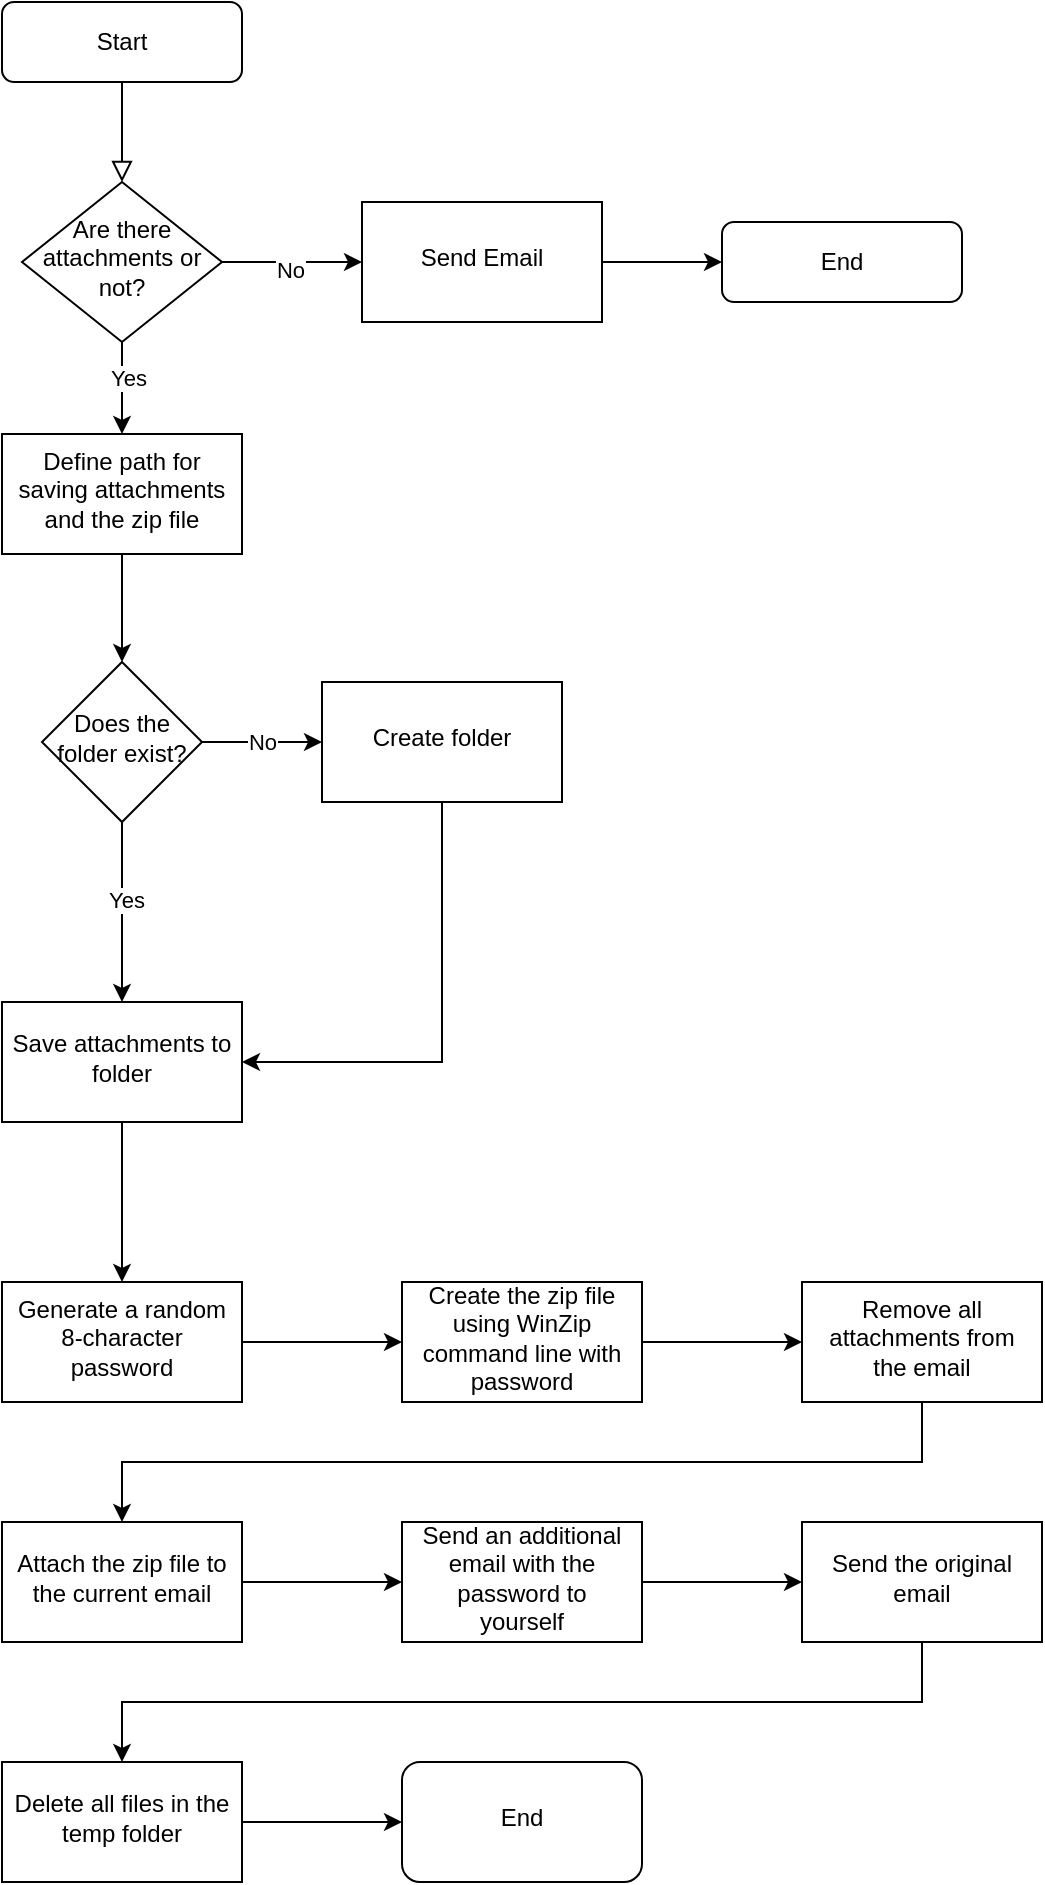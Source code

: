 <mxfile version="24.7.8">
  <diagram name="Page-1" id="ssahLaISxiDQrZbgCIX6">
    <mxGraphModel dx="1106" dy="520" grid="1" gridSize="10" guides="1" tooltips="1" connect="1" arrows="1" fold="1" page="1" pageScale="1" pageWidth="850" pageHeight="1100" math="0" shadow="0">
      <root>
        <mxCell id="0" />
        <mxCell id="1" parent="0" />
        <mxCell id="V28WQVkgSIo22w9y4058-1" value="" style="rounded=0;html=1;jettySize=auto;orthogonalLoop=1;fontSize=11;endArrow=block;endFill=0;endSize=8;strokeWidth=1;shadow=0;labelBackgroundColor=none;edgeStyle=orthogonalEdgeStyle;" parent="1" source="V28WQVkgSIo22w9y4058-2" target="V28WQVkgSIo22w9y4058-7" edge="1">
          <mxGeometry relative="1" as="geometry" />
        </mxCell>
        <mxCell id="V28WQVkgSIo22w9y4058-2" value="Start" style="rounded=1;whiteSpace=wrap;html=1;fontSize=12;glass=0;strokeWidth=1;shadow=0;" parent="1" vertex="1">
          <mxGeometry x="160" y="80" width="120" height="40" as="geometry" />
        </mxCell>
        <mxCell id="V28WQVkgSIo22w9y4058-3" value="" style="edgeStyle=orthogonalEdgeStyle;rounded=0;orthogonalLoop=1;jettySize=auto;html=1;" parent="1" source="V28WQVkgSIo22w9y4058-7" target="V28WQVkgSIo22w9y4058-9" edge="1">
          <mxGeometry relative="1" as="geometry" />
        </mxCell>
        <mxCell id="V28WQVkgSIo22w9y4058-4" value="Yes" style="edgeLabel;html=1;align=center;verticalAlign=middle;resizable=0;points=[];" parent="V28WQVkgSIo22w9y4058-3" vertex="1" connectable="0">
          <mxGeometry x="-0.217" y="3" relative="1" as="geometry">
            <mxPoint as="offset" />
          </mxGeometry>
        </mxCell>
        <mxCell id="V28WQVkgSIo22w9y4058-5" value="" style="edgeStyle=orthogonalEdgeStyle;rounded=0;orthogonalLoop=1;jettySize=auto;html=1;" parent="1" source="V28WQVkgSIo22w9y4058-7" target="V28WQVkgSIo22w9y4058-24" edge="1">
          <mxGeometry relative="1" as="geometry" />
        </mxCell>
        <mxCell id="V28WQVkgSIo22w9y4058-6" value="No" style="edgeLabel;html=1;align=center;verticalAlign=middle;resizable=0;points=[];" parent="V28WQVkgSIo22w9y4058-5" vertex="1" connectable="0">
          <mxGeometry x="-0.029" y="-4" relative="1" as="geometry">
            <mxPoint as="offset" />
          </mxGeometry>
        </mxCell>
        <mxCell id="V28WQVkgSIo22w9y4058-7" value="Are there attachments or not?" style="rhombus;whiteSpace=wrap;html=1;shadow=0;fontFamily=Helvetica;fontSize=12;align=center;strokeWidth=1;spacing=6;spacingTop=-4;" parent="1" vertex="1">
          <mxGeometry x="170" y="170" width="100" height="80" as="geometry" />
        </mxCell>
        <mxCell id="V28WQVkgSIo22w9y4058-8" value="" style="edgeStyle=orthogonalEdgeStyle;rounded=0;orthogonalLoop=1;jettySize=auto;html=1;" parent="1" source="V28WQVkgSIo22w9y4058-9" target="V28WQVkgSIo22w9y4058-13" edge="1">
          <mxGeometry relative="1" as="geometry" />
        </mxCell>
        <mxCell id="V28WQVkgSIo22w9y4058-9" value="Define&amp;nbsp;path for saving attachments and the zip file" style="whiteSpace=wrap;html=1;shadow=0;strokeWidth=1;spacing=6;spacingTop=-4;" parent="1" vertex="1">
          <mxGeometry x="160" y="296" width="120" height="60" as="geometry" />
        </mxCell>
        <mxCell id="V28WQVkgSIo22w9y4058-10" value="No" style="edgeStyle=orthogonalEdgeStyle;rounded=0;orthogonalLoop=1;jettySize=auto;html=1;" parent="1" source="V28WQVkgSIo22w9y4058-13" target="V28WQVkgSIo22w9y4058-15" edge="1">
          <mxGeometry relative="1" as="geometry" />
        </mxCell>
        <mxCell id="V28WQVkgSIo22w9y4058-11" value="" style="edgeStyle=orthogonalEdgeStyle;rounded=0;orthogonalLoop=1;jettySize=auto;html=1;" parent="1" source="V28WQVkgSIo22w9y4058-13" target="V28WQVkgSIo22w9y4058-17" edge="1">
          <mxGeometry relative="1" as="geometry" />
        </mxCell>
        <mxCell id="V28WQVkgSIo22w9y4058-12" value="Yes" style="edgeLabel;html=1;align=center;verticalAlign=middle;resizable=0;points=[];" parent="V28WQVkgSIo22w9y4058-11" vertex="1" connectable="0">
          <mxGeometry x="-0.133" y="2" relative="1" as="geometry">
            <mxPoint as="offset" />
          </mxGeometry>
        </mxCell>
        <mxCell id="V28WQVkgSIo22w9y4058-13" value="Does the folder exist?" style="rhombus;whiteSpace=wrap;html=1;shadow=0;strokeWidth=1;spacing=6;spacingTop=-4;" parent="1" vertex="1">
          <mxGeometry x="180" y="410" width="80" height="80" as="geometry" />
        </mxCell>
        <mxCell id="V28WQVkgSIo22w9y4058-14" style="edgeStyle=orthogonalEdgeStyle;rounded=0;orthogonalLoop=1;jettySize=auto;html=1;exitX=0.5;exitY=1;exitDx=0;exitDy=0;entryX=1;entryY=0.5;entryDx=0;entryDy=0;" parent="1" source="V28WQVkgSIo22w9y4058-15" target="V28WQVkgSIo22w9y4058-17" edge="1">
          <mxGeometry relative="1" as="geometry" />
        </mxCell>
        <mxCell id="V28WQVkgSIo22w9y4058-15" value="Create folder" style="whiteSpace=wrap;html=1;shadow=0;strokeWidth=1;spacing=6;spacingTop=-4;" parent="1" vertex="1">
          <mxGeometry x="320" y="420" width="120" height="60" as="geometry" />
        </mxCell>
        <mxCell id="V28WQVkgSIo22w9y4058-16" value="" style="edgeStyle=orthogonalEdgeStyle;rounded=0;orthogonalLoop=1;jettySize=auto;html=1;" parent="1" source="V28WQVkgSIo22w9y4058-17" target="V28WQVkgSIo22w9y4058-19" edge="1">
          <mxGeometry relative="1" as="geometry" />
        </mxCell>
        <mxCell id="V28WQVkgSIo22w9y4058-17" value="Save attachments to folder" style="whiteSpace=wrap;html=1;shadow=0;strokeWidth=1;spacing=6;spacingTop=-4;" parent="1" vertex="1">
          <mxGeometry x="160" y="580" width="120" height="60" as="geometry" />
        </mxCell>
        <mxCell id="V28WQVkgSIo22w9y4058-18" value="" style="edgeStyle=orthogonalEdgeStyle;rounded=0;orthogonalLoop=1;jettySize=auto;html=1;" parent="1" source="V28WQVkgSIo22w9y4058-19" target="V28WQVkgSIo22w9y4058-21" edge="1">
          <mxGeometry relative="1" as="geometry" />
        </mxCell>
        <mxCell id="V28WQVkgSIo22w9y4058-19" value="Generate a random 8-character password" style="whiteSpace=wrap;html=1;shadow=0;strokeWidth=1;spacing=6;spacingTop=-4;" parent="1" vertex="1">
          <mxGeometry x="160" y="720" width="120" height="60" as="geometry" />
        </mxCell>
        <mxCell id="V28WQVkgSIo22w9y4058-20" value="" style="edgeStyle=orthogonalEdgeStyle;rounded=0;orthogonalLoop=1;jettySize=auto;html=1;" parent="1" source="V28WQVkgSIo22w9y4058-21" target="V28WQVkgSIo22w9y4058-26" edge="1">
          <mxGeometry relative="1" as="geometry" />
        </mxCell>
        <mxCell id="V28WQVkgSIo22w9y4058-21" value="Create the zip file using WinZip command line with password" style="whiteSpace=wrap;html=1;shadow=0;strokeWidth=1;spacing=6;spacingTop=-4;" parent="1" vertex="1">
          <mxGeometry x="360" y="720" width="120" height="60" as="geometry" />
        </mxCell>
        <mxCell id="V28WQVkgSIo22w9y4058-22" value="End" style="rounded=1;whiteSpace=wrap;html=1;fontSize=12;glass=0;strokeWidth=1;shadow=0;" parent="1" vertex="1">
          <mxGeometry x="520" y="190" width="120" height="40" as="geometry" />
        </mxCell>
        <mxCell id="V28WQVkgSIo22w9y4058-23" style="edgeStyle=orthogonalEdgeStyle;rounded=0;orthogonalLoop=1;jettySize=auto;html=1;exitX=1;exitY=0.5;exitDx=0;exitDy=0;entryX=0;entryY=0.5;entryDx=0;entryDy=0;" parent="1" source="V28WQVkgSIo22w9y4058-24" target="V28WQVkgSIo22w9y4058-22" edge="1">
          <mxGeometry relative="1" as="geometry" />
        </mxCell>
        <mxCell id="V28WQVkgSIo22w9y4058-24" value="Send Email" style="whiteSpace=wrap;html=1;shadow=0;strokeWidth=1;spacing=6;spacingTop=-4;" parent="1" vertex="1">
          <mxGeometry x="340" y="180" width="120" height="60" as="geometry" />
        </mxCell>
        <mxCell id="V28WQVkgSIo22w9y4058-25" style="edgeStyle=orthogonalEdgeStyle;rounded=0;orthogonalLoop=1;jettySize=auto;html=1;exitX=0.5;exitY=1;exitDx=0;exitDy=0;entryX=0.5;entryY=0;entryDx=0;entryDy=0;" parent="1" source="V28WQVkgSIo22w9y4058-26" target="V28WQVkgSIo22w9y4058-28" edge="1">
          <mxGeometry relative="1" as="geometry" />
        </mxCell>
        <mxCell id="V28WQVkgSIo22w9y4058-26" value="Remove all attachments from the email" style="whiteSpace=wrap;html=1;shadow=0;strokeWidth=1;spacing=6;spacingTop=-4;" parent="1" vertex="1">
          <mxGeometry x="560" y="720" width="120" height="60" as="geometry" />
        </mxCell>
        <mxCell id="V28WQVkgSIo22w9y4058-27" style="edgeStyle=orthogonalEdgeStyle;rounded=0;orthogonalLoop=1;jettySize=auto;html=1;exitX=1;exitY=0.5;exitDx=0;exitDy=0;entryX=0;entryY=0.5;entryDx=0;entryDy=0;" parent="1" source="V28WQVkgSIo22w9y4058-28" target="V28WQVkgSIo22w9y4058-30" edge="1">
          <mxGeometry relative="1" as="geometry" />
        </mxCell>
        <mxCell id="V28WQVkgSIo22w9y4058-28" value="Attach the zip file to the current email" style="whiteSpace=wrap;html=1;shadow=0;strokeWidth=1;spacing=6;spacingTop=-4;" parent="1" vertex="1">
          <mxGeometry x="160" y="840" width="120" height="60" as="geometry" />
        </mxCell>
        <mxCell id="V28WQVkgSIo22w9y4058-29" value="" style="edgeStyle=orthogonalEdgeStyle;rounded=0;orthogonalLoop=1;jettySize=auto;html=1;" parent="1" source="V28WQVkgSIo22w9y4058-30" target="V28WQVkgSIo22w9y4058-32" edge="1">
          <mxGeometry relative="1" as="geometry" />
        </mxCell>
        <mxCell id="V28WQVkgSIo22w9y4058-30" value="Send an additional email with the password to yourself" style="whiteSpace=wrap;html=1;shadow=0;strokeWidth=1;spacing=6;spacingTop=-4;" parent="1" vertex="1">
          <mxGeometry x="360" y="840" width="120" height="60" as="geometry" />
        </mxCell>
        <mxCell id="V28WQVkgSIo22w9y4058-31" style="edgeStyle=orthogonalEdgeStyle;rounded=0;orthogonalLoop=1;jettySize=auto;html=1;exitX=0.5;exitY=1;exitDx=0;exitDy=0;entryX=0.5;entryY=0;entryDx=0;entryDy=0;" parent="1" source="V28WQVkgSIo22w9y4058-32" target="V28WQVkgSIo22w9y4058-34" edge="1">
          <mxGeometry relative="1" as="geometry" />
        </mxCell>
        <mxCell id="V28WQVkgSIo22w9y4058-32" value="Send the original email" style="whiteSpace=wrap;html=1;shadow=0;strokeWidth=1;spacing=6;spacingTop=-4;" parent="1" vertex="1">
          <mxGeometry x="560" y="840" width="120" height="60" as="geometry" />
        </mxCell>
        <mxCell id="V28WQVkgSIo22w9y4058-33" value="" style="edgeStyle=orthogonalEdgeStyle;rounded=0;orthogonalLoop=1;jettySize=auto;html=1;" parent="1" source="V28WQVkgSIo22w9y4058-34" target="V28WQVkgSIo22w9y4058-35" edge="1">
          <mxGeometry relative="1" as="geometry" />
        </mxCell>
        <mxCell id="V28WQVkgSIo22w9y4058-34" value="Delete all files in the temp folder" style="whiteSpace=wrap;html=1;shadow=0;strokeWidth=1;spacing=6;spacingTop=-4;" parent="1" vertex="1">
          <mxGeometry x="160" y="960" width="120" height="60" as="geometry" />
        </mxCell>
        <mxCell id="V28WQVkgSIo22w9y4058-35" value="End" style="rounded=1;whiteSpace=wrap;html=1;shadow=0;strokeWidth=1;spacing=6;spacingTop=-4;" parent="1" vertex="1">
          <mxGeometry x="360" y="960" width="120" height="60" as="geometry" />
        </mxCell>
      </root>
    </mxGraphModel>
  </diagram>
</mxfile>

